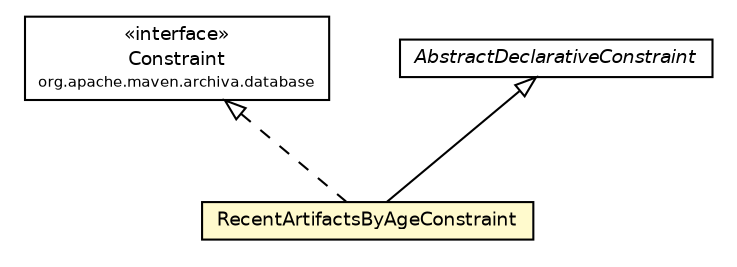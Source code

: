 #!/usr/local/bin/dot
#
# Class diagram 
# Generated by UmlGraph version 4.6 (http://www.spinellis.gr/sw/umlgraph)
#

digraph G {
	edge [fontname="Helvetica",fontsize=10,labelfontname="Helvetica",labelfontsize=10];
	node [fontname="Helvetica",fontsize=10,shape=plaintext];
	// org.apache.maven.archiva.database.Constraint
	c92737 [label=<<table border="0" cellborder="1" cellspacing="0" cellpadding="2" port="p" href="../Constraint.html">
		<tr><td><table border="0" cellspacing="0" cellpadding="1">
			<tr><td> &laquo;interface&raquo; </td></tr>
			<tr><td> Constraint </td></tr>
			<tr><td><font point-size="7.0"> org.apache.maven.archiva.database </font></td></tr>
		</table></td></tr>
		</table>>, fontname="Helvetica", fontcolor="black", fontsize=9.0];
	// org.apache.maven.archiva.database.constraints.RecentArtifactsByAgeConstraint
	c92757 [label=<<table border="0" cellborder="1" cellspacing="0" cellpadding="2" port="p" bgcolor="lemonChiffon" href="./RecentArtifactsByAgeConstraint.html">
		<tr><td><table border="0" cellspacing="0" cellpadding="1">
			<tr><td> RecentArtifactsByAgeConstraint </td></tr>
		</table></td></tr>
		</table>>, fontname="Helvetica", fontcolor="black", fontsize=9.0];
	// org.apache.maven.archiva.database.constraints.AbstractDeclarativeConstraint
	c92772 [label=<<table border="0" cellborder="1" cellspacing="0" cellpadding="2" port="p" href="./AbstractDeclarativeConstraint.html">
		<tr><td><table border="0" cellspacing="0" cellpadding="1">
			<tr><td><font face="Helvetica-Oblique"> AbstractDeclarativeConstraint </font></td></tr>
		</table></td></tr>
		</table>>, fontname="Helvetica", fontcolor="black", fontsize=9.0];
	//org.apache.maven.archiva.database.constraints.RecentArtifactsByAgeConstraint extends org.apache.maven.archiva.database.constraints.AbstractDeclarativeConstraint
	c92772:p -> c92757:p [dir=back,arrowtail=empty];
	//org.apache.maven.archiva.database.constraints.RecentArtifactsByAgeConstraint implements org.apache.maven.archiva.database.Constraint
	c92737:p -> c92757:p [dir=back,arrowtail=empty,style=dashed];
}

